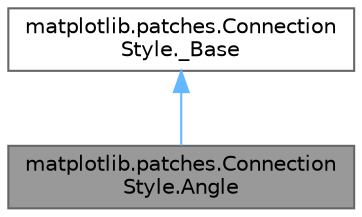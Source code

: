 digraph "matplotlib.patches.ConnectionStyle.Angle"
{
 // LATEX_PDF_SIZE
  bgcolor="transparent";
  edge [fontname=Helvetica,fontsize=10,labelfontname=Helvetica,labelfontsize=10];
  node [fontname=Helvetica,fontsize=10,shape=box,height=0.2,width=0.4];
  Node1 [id="Node000001",label="matplotlib.patches.Connection\lStyle.Angle",height=0.2,width=0.4,color="gray40", fillcolor="grey60", style="filled", fontcolor="black",tooltip=" "];
  Node2 -> Node1 [id="edge2_Node000001_Node000002",dir="back",color="steelblue1",style="solid",tooltip=" "];
  Node2 [id="Node000002",label="matplotlib.patches.Connection\lStyle._Base",height=0.2,width=0.4,color="gray40", fillcolor="white", style="filled",URL="$d8/d0c/classmatplotlib_1_1patches_1_1ConnectionStyle_1_1__Base.html",tooltip=" "];
}
